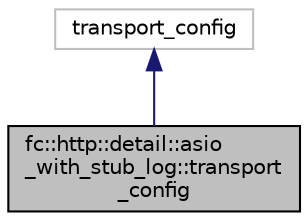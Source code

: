 digraph "fc::http::detail::asio_with_stub_log::transport_config"
{
  edge [fontname="Helvetica",fontsize="10",labelfontname="Helvetica",labelfontsize="10"];
  node [fontname="Helvetica",fontsize="10",shape=record];
  Node2 [label="fc::http::detail::asio\l_with_stub_log::transport\l_config",height=0.2,width=0.4,color="black", fillcolor="grey75", style="filled", fontcolor="black"];
  Node3 -> Node2 [dir="back",color="midnightblue",fontsize="10",style="solid",fontname="Helvetica"];
  Node3 [label="transport_config",height=0.2,width=0.4,color="grey75", fillcolor="white", style="filled"];
}
